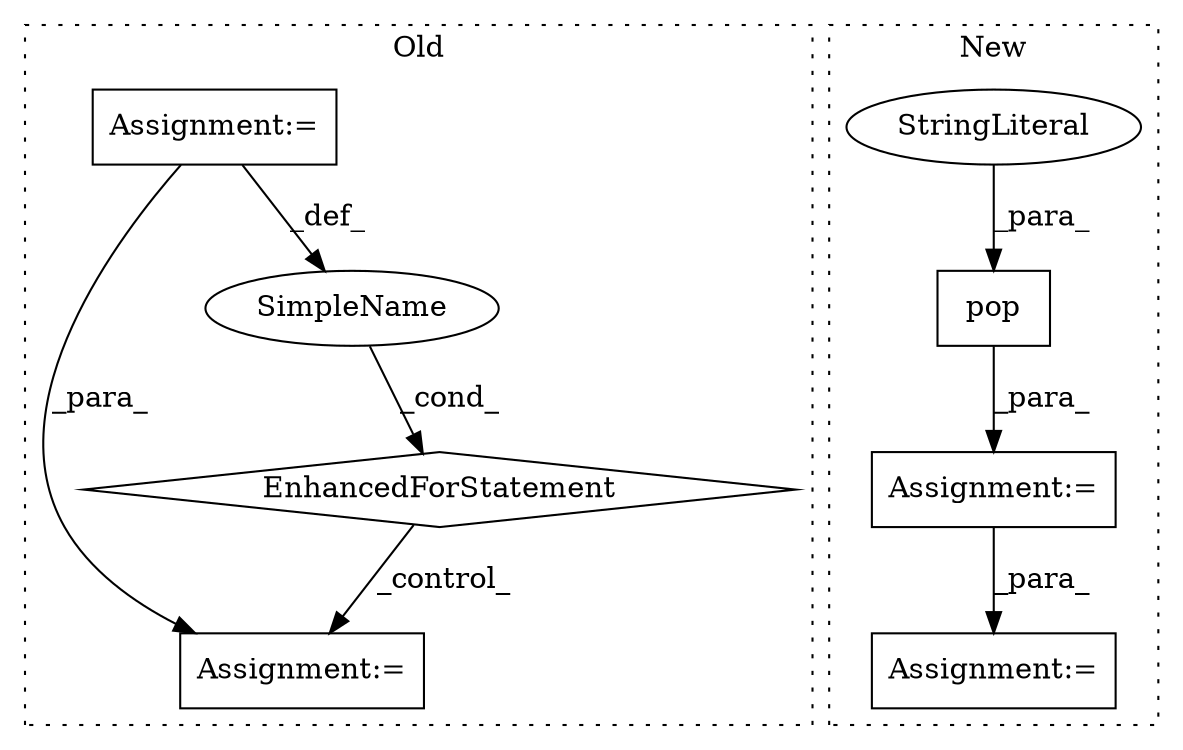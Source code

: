 digraph G {
subgraph cluster0 {
1 [label="EnhancedForStatement" a="70" s="1609,1731" l="69,2" shape="diamond"];
3 [label="Assignment:=" a="7" s="1609,1731" l="69,2" shape="box"];
6 [label="Assignment:=" a="7" s="1744" l="1" shape="box"];
7 [label="SimpleName" a="42" s="1682" l="8" shape="ellipse"];
label = "Old";
style="dotted";
}
subgraph cluster1 {
2 [label="pop" a="32" s="3374,3387" l="4,1" shape="box"];
4 [label="Assignment:=" a="7" s="3487" l="1" shape="box"];
5 [label="StringLiteral" a="45" s="3378" l="9" shape="ellipse"];
8 [label="Assignment:=" a="7" s="3366" l="1" shape="box"];
label = "New";
style="dotted";
}
1 -> 6 [label="_control_"];
2 -> 8 [label="_para_"];
3 -> 6 [label="_para_"];
3 -> 7 [label="_def_"];
5 -> 2 [label="_para_"];
7 -> 1 [label="_cond_"];
8 -> 4 [label="_para_"];
}